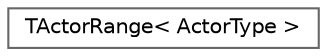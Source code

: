 digraph "Graphical Class Hierarchy"
{
 // INTERACTIVE_SVG=YES
 // LATEX_PDF_SIZE
  bgcolor="transparent";
  edge [fontname=Helvetica,fontsize=10,labelfontname=Helvetica,labelfontsize=10];
  node [fontname=Helvetica,fontsize=10,shape=box,height=0.2,width=0.4];
  rankdir="LR";
  Node0 [id="Node000000",label="TActorRange\< ActorType \>",height=0.2,width=0.4,color="grey40", fillcolor="white", style="filled",URL="$de/deb/classTActorRange.html",tooltip="Template actor range for ranged-for support."];
}
